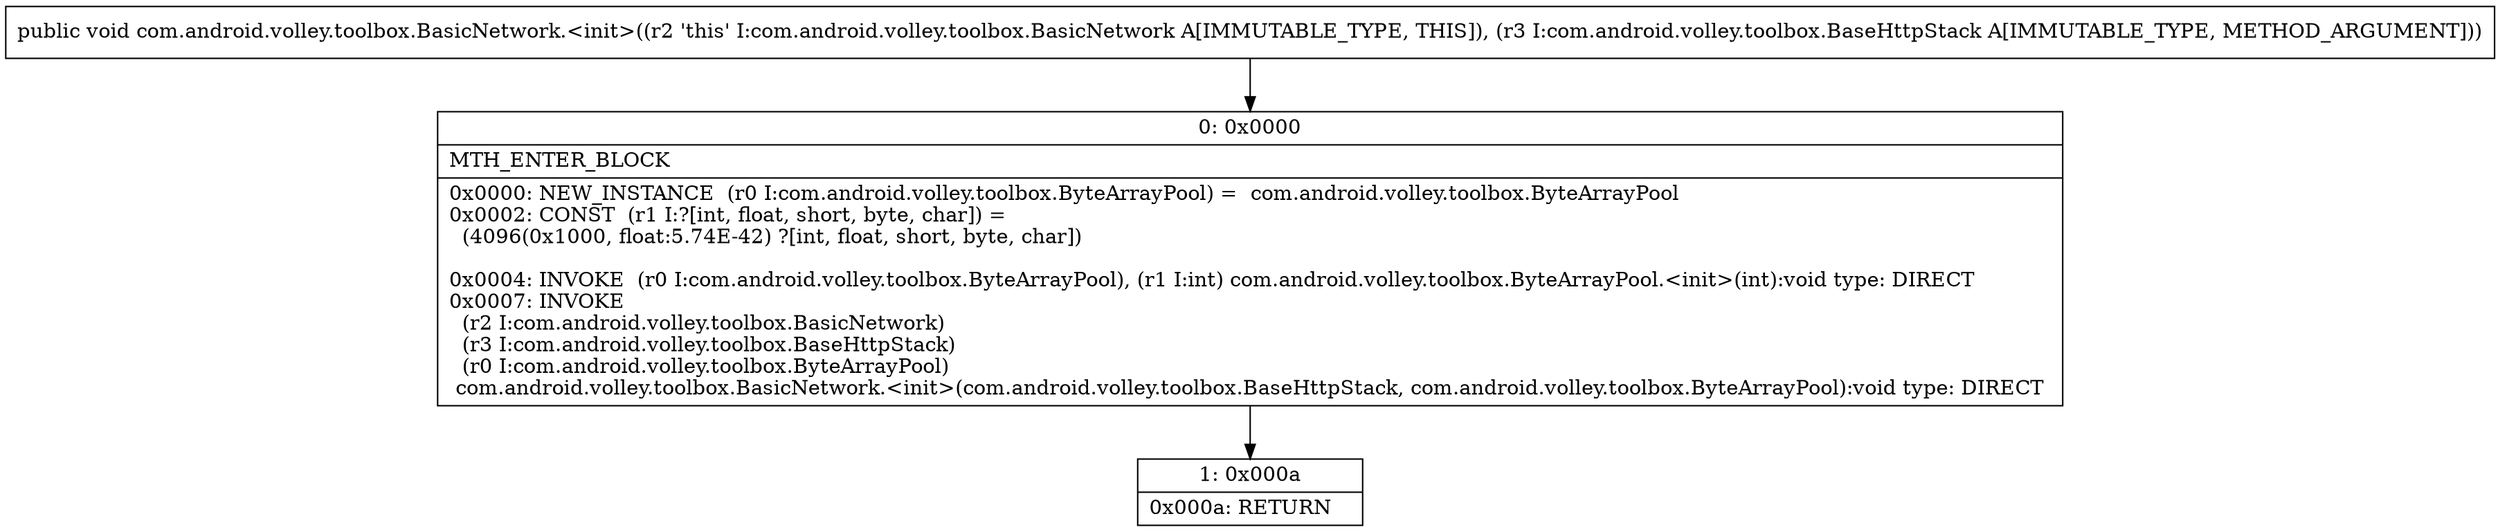 digraph "CFG forcom.android.volley.toolbox.BasicNetwork.\<init\>(Lcom\/android\/volley\/toolbox\/BaseHttpStack;)V" {
Node_0 [shape=record,label="{0\:\ 0x0000|MTH_ENTER_BLOCK\l|0x0000: NEW_INSTANCE  (r0 I:com.android.volley.toolbox.ByteArrayPool) =  com.android.volley.toolbox.ByteArrayPool \l0x0002: CONST  (r1 I:?[int, float, short, byte, char]) = \l  (4096(0x1000, float:5.74E\-42) ?[int, float, short, byte, char])\l \l0x0004: INVOKE  (r0 I:com.android.volley.toolbox.ByteArrayPool), (r1 I:int) com.android.volley.toolbox.ByteArrayPool.\<init\>(int):void type: DIRECT \l0x0007: INVOKE  \l  (r2 I:com.android.volley.toolbox.BasicNetwork)\l  (r3 I:com.android.volley.toolbox.BaseHttpStack)\l  (r0 I:com.android.volley.toolbox.ByteArrayPool)\l com.android.volley.toolbox.BasicNetwork.\<init\>(com.android.volley.toolbox.BaseHttpStack, com.android.volley.toolbox.ByteArrayPool):void type: DIRECT \l}"];
Node_1 [shape=record,label="{1\:\ 0x000a|0x000a: RETURN   \l}"];
MethodNode[shape=record,label="{public void com.android.volley.toolbox.BasicNetwork.\<init\>((r2 'this' I:com.android.volley.toolbox.BasicNetwork A[IMMUTABLE_TYPE, THIS]), (r3 I:com.android.volley.toolbox.BaseHttpStack A[IMMUTABLE_TYPE, METHOD_ARGUMENT])) }"];
MethodNode -> Node_0;
Node_0 -> Node_1;
}

